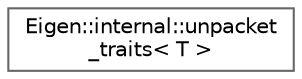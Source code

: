 digraph "类继承关系图"
{
 // LATEX_PDF_SIZE
  bgcolor="transparent";
  edge [fontname=Helvetica,fontsize=10,labelfontname=Helvetica,labelfontsize=10];
  node [fontname=Helvetica,fontsize=10,shape=box,height=0.2,width=0.4];
  rankdir="LR";
  Node0 [id="Node000000",label="Eigen::internal::unpacket\l_traits\< T \>",height=0.2,width=0.4,color="grey40", fillcolor="white", style="filled",URL="$struct_eigen_1_1internal_1_1unpacket__traits.html",tooltip=" "];
}
